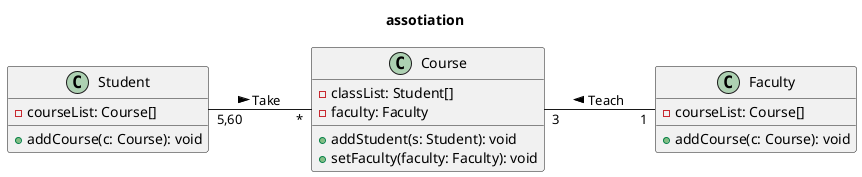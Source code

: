 @startuml
title assotiation
left to right direction
together {
    class Student {
        -courseList: Course[]
        + addCourse(c: Course): void
    }
    
    class Course { 
        -classList: Student[]
        -faculty: Faculty
        +addStudent(s: Student): void
        +setFaculty(faculty: Faculty): void
    }
    
    class Faculty {
        -courseList: Course[]
        +addCourse(c: Course): void
    }
}

Student "5,60" -- "*" Course : Take >
Course "3" -- "1" Faculty : Teach <
@enduml
